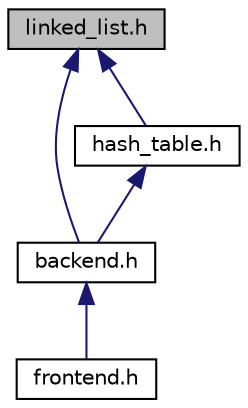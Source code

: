 digraph "linked_list.h"
{
 // LATEX_PDF_SIZE
  edge [fontname="Helvetica",fontsize="10",labelfontname="Helvetica",labelfontsize="10"];
  node [fontname="Helvetica",fontsize="10",shape=record];
  Node1 [label="linked_list.h",height=0.2,width=0.4,color="black", fillcolor="grey75", style="filled", fontcolor="black",tooltip="Simple linked list that lists integer values and connect them in the way of a linked structure."];
  Node1 -> Node2 [dir="back",color="midnightblue",fontsize="10",style="solid",fontname="Helvetica"];
  Node2 [label="backend.h",height=0.2,width=0.4,color="black", fillcolor="white", style="filled",URL="$backend_8h.html",tooltip="Backend functions for a functioning database (e.g. to be used by a store)"];
  Node2 -> Node3 [dir="back",color="midnightblue",fontsize="10",style="solid",fontname="Helvetica"];
  Node3 [label="frontend.h",height=0.2,width=0.4,color="black", fillcolor="white", style="filled",URL="$frontend_8h.html",tooltip="Frontend functions for a functioning database (e.g. to be used by a store)"];
  Node1 -> Node4 [dir="back",color="midnightblue",fontsize="10",style="solid",fontname="Helvetica"];
  Node4 [label="hash_table.h",height=0.2,width=0.4,color="black", fillcolor="white", style="filled",URL="$hash__table_8h.html",tooltip="Simple hash table that maps integer keys to string values."];
  Node4 -> Node2 [dir="back",color="midnightblue",fontsize="10",style="solid",fontname="Helvetica"];
}
